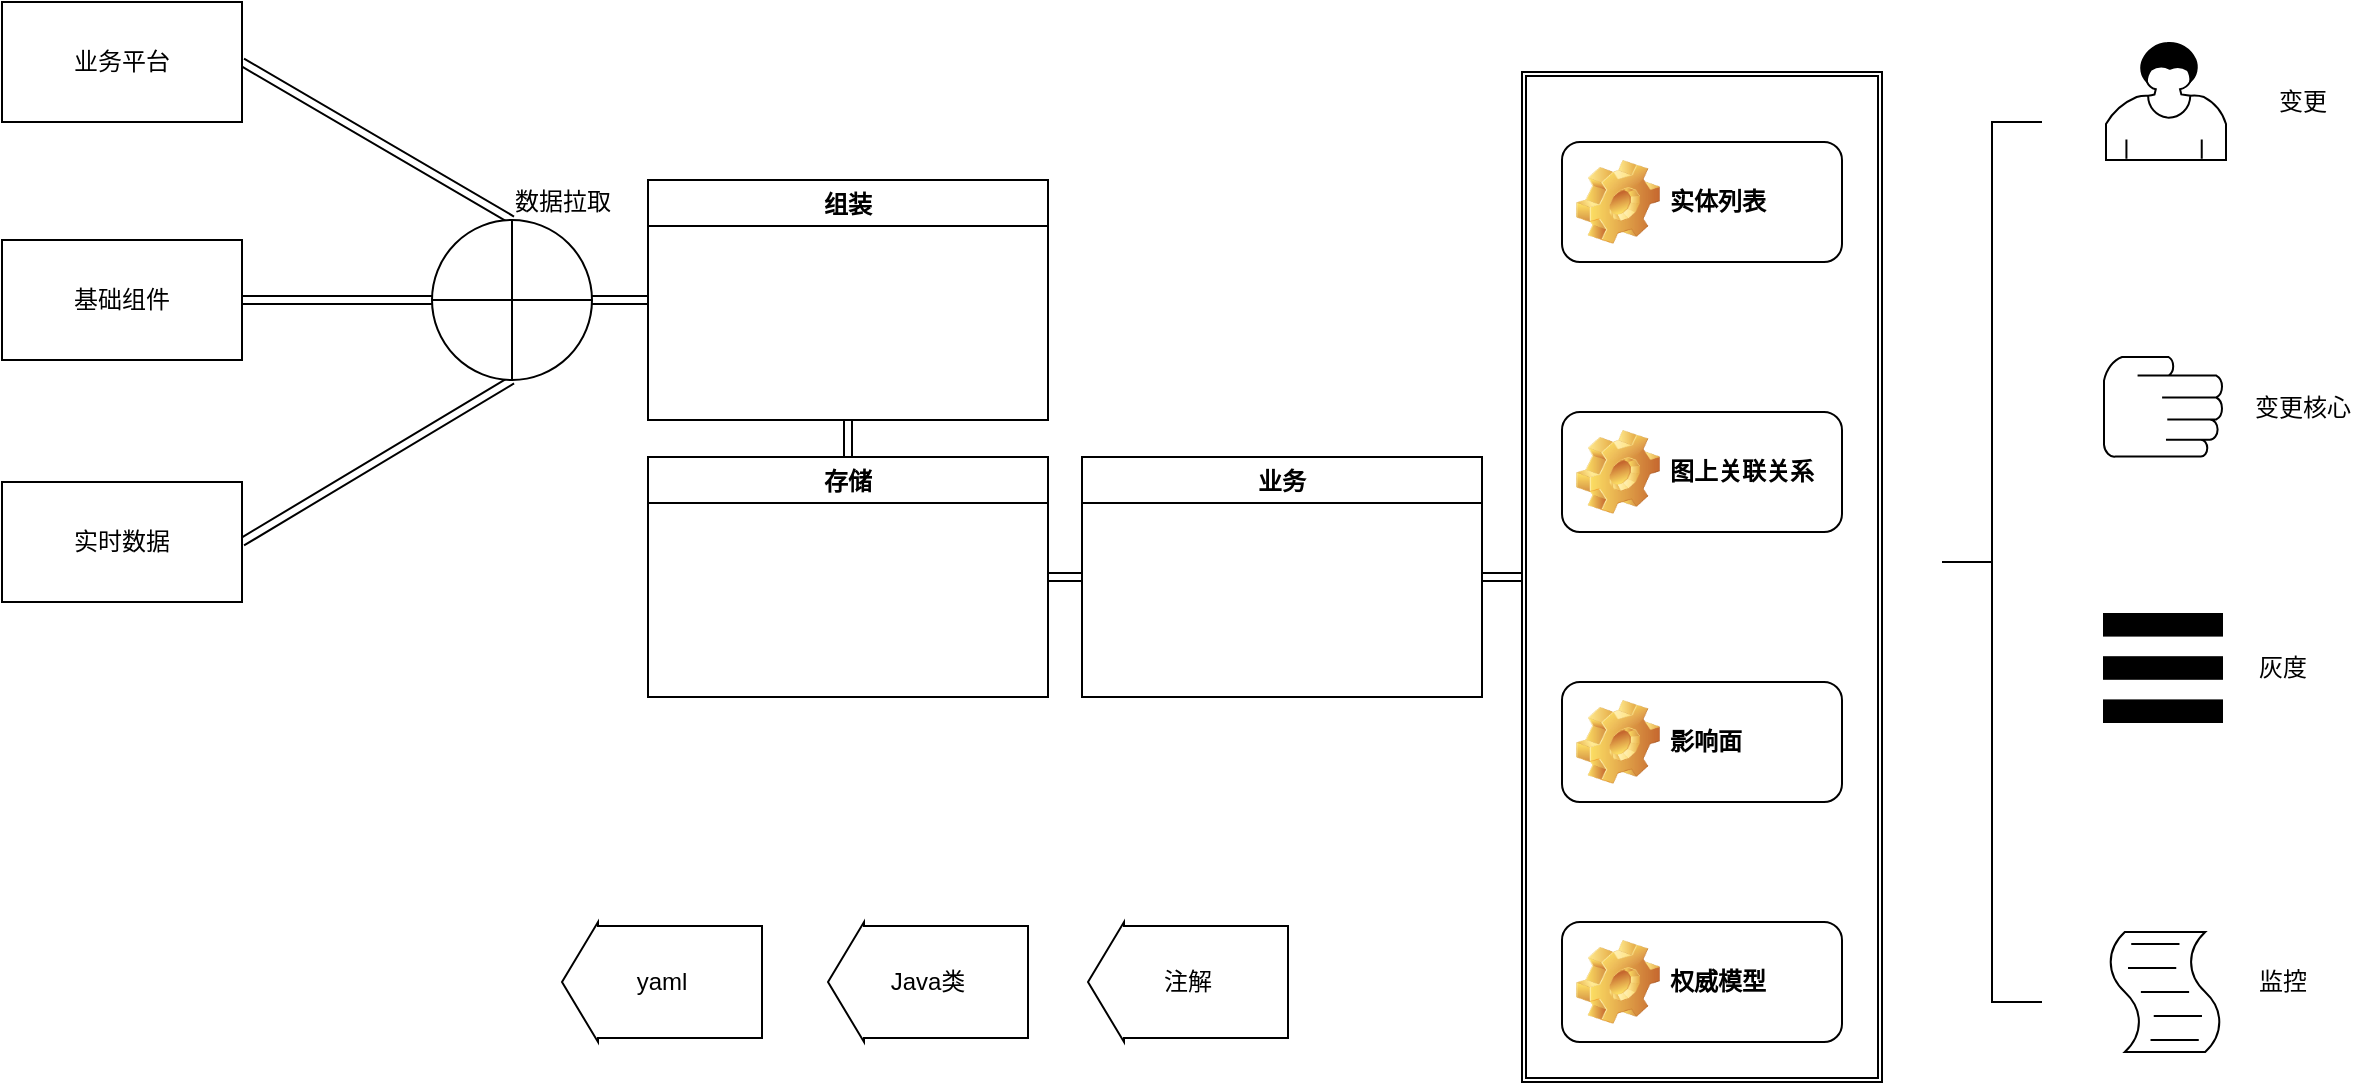 <mxfile version="12.7.9" type="github">
  <diagram id="geGyV9CUGruVcSVJQ4Tn" name="Page-1">
    <mxGraphModel dx="1326" dy="740" grid="1" gridSize="10" guides="1" tooltips="1" connect="1" arrows="1" fold="1" page="1" pageScale="1" pageWidth="827" pageHeight="1169" math="0" shadow="0">
      <root>
        <mxCell id="0" />
        <mxCell id="1" parent="0" />
        <mxCell id="uUqzo-tKIlISHVn7fkZO-26" value="" style="shape=ext;double=1;rounded=0;whiteSpace=wrap;html=1;" vertex="1" parent="1">
          <mxGeometry x="950" y="255" width="180" height="505" as="geometry" />
        </mxCell>
        <mxCell id="uUqzo-tKIlISHVn7fkZO-33" style="edgeStyle=none;shape=link;rounded=0;orthogonalLoop=1;jettySize=auto;html=1;exitX=1;exitY=0.5;exitDx=0;exitDy=0;entryX=0.5;entryY=0;entryDx=0;entryDy=0;" edge="1" parent="1" source="LcKjTb1axMx3lXvR7wpQ-1" target="LcKjTb1axMx3lXvR7wpQ-4">
          <mxGeometry relative="1" as="geometry" />
        </mxCell>
        <mxCell id="LcKjTb1axMx3lXvR7wpQ-1" value="业务平台" style="rounded=0;whiteSpace=wrap;html=1;" parent="1" vertex="1">
          <mxGeometry x="190" y="220" width="120" height="60" as="geometry" />
        </mxCell>
        <mxCell id="uUqzo-tKIlISHVn7fkZO-17" style="edgeStyle=none;shape=link;rounded=0;orthogonalLoop=1;jettySize=auto;html=1;exitX=1;exitY=0.5;exitDx=0;exitDy=0;entryX=0;entryY=0.5;entryDx=0;entryDy=0;" edge="1" parent="1" source="LcKjTb1axMx3lXvR7wpQ-2" target="LcKjTb1axMx3lXvR7wpQ-4">
          <mxGeometry relative="1" as="geometry" />
        </mxCell>
        <mxCell id="LcKjTb1axMx3lXvR7wpQ-2" value="基础组件" style="rounded=0;whiteSpace=wrap;html=1;" parent="1" vertex="1">
          <mxGeometry x="190" y="339" width="120" height="60" as="geometry" />
        </mxCell>
        <mxCell id="uUqzo-tKIlISHVn7fkZO-18" style="edgeStyle=none;shape=link;rounded=0;orthogonalLoop=1;jettySize=auto;html=1;exitX=1;exitY=0.5;exitDx=0;exitDy=0;entryX=0.5;entryY=1;entryDx=0;entryDy=0;" edge="1" parent="1" source="LcKjTb1axMx3lXvR7wpQ-3" target="LcKjTb1axMx3lXvR7wpQ-4">
          <mxGeometry relative="1" as="geometry" />
        </mxCell>
        <mxCell id="LcKjTb1axMx3lXvR7wpQ-3" value="实时数据" style="rounded=0;whiteSpace=wrap;html=1;" parent="1" vertex="1">
          <mxGeometry x="190" y="460" width="120" height="60" as="geometry" />
        </mxCell>
        <mxCell id="uUqzo-tKIlISHVn7fkZO-32" style="edgeStyle=none;shape=link;rounded=0;orthogonalLoop=1;jettySize=auto;html=1;exitX=1;exitY=0.5;exitDx=0;exitDy=0;entryX=0;entryY=0.5;entryDx=0;entryDy=0;" edge="1" parent="1" source="LcKjTb1axMx3lXvR7wpQ-4" target="LcKjTb1axMx3lXvR7wpQ-6">
          <mxGeometry relative="1" as="geometry" />
        </mxCell>
        <mxCell id="LcKjTb1axMx3lXvR7wpQ-4" value="" style="shape=orEllipse;perimeter=ellipsePerimeter;whiteSpace=wrap;html=1;backgroundOutline=1;" parent="1" vertex="1">
          <mxGeometry x="405" y="329" width="80" height="80" as="geometry" />
        </mxCell>
        <mxCell id="uUqzo-tKIlISHVn7fkZO-20" style="edgeStyle=none;shape=link;rounded=0;orthogonalLoop=1;jettySize=auto;html=1;exitX=0.5;exitY=1;exitDx=0;exitDy=0;entryX=0.5;entryY=0;entryDx=0;entryDy=0;" edge="1" parent="1" source="LcKjTb1axMx3lXvR7wpQ-6" target="LcKjTb1axMx3lXvR7wpQ-8">
          <mxGeometry relative="1" as="geometry" />
        </mxCell>
        <mxCell id="LcKjTb1axMx3lXvR7wpQ-6" value="组装" style="swimlane;" parent="1" vertex="1">
          <mxGeometry x="513" y="309" width="200" height="120" as="geometry" />
        </mxCell>
        <mxCell id="uUqzo-tKIlISHVn7fkZO-31" style="edgeStyle=none;shape=link;rounded=0;orthogonalLoop=1;jettySize=auto;html=1;exitX=1;exitY=0.5;exitDx=0;exitDy=0;entryX=0;entryY=0.5;entryDx=0;entryDy=0;" edge="1" parent="1" source="LcKjTb1axMx3lXvR7wpQ-8" target="LcKjTb1axMx3lXvR7wpQ-9">
          <mxGeometry relative="1" as="geometry" />
        </mxCell>
        <mxCell id="LcKjTb1axMx3lXvR7wpQ-8" value="存储" style="swimlane;" parent="1" vertex="1">
          <mxGeometry x="513" y="447.5" width="200" height="120" as="geometry" />
        </mxCell>
        <mxCell id="uUqzo-tKIlISHVn7fkZO-22" style="edgeStyle=none;shape=link;rounded=0;orthogonalLoop=1;jettySize=auto;html=1;exitX=1;exitY=0.5;exitDx=0;exitDy=0;entryX=0;entryY=0.5;entryDx=0;entryDy=0;" edge="1" parent="1" source="LcKjTb1axMx3lXvR7wpQ-9" target="uUqzo-tKIlISHVn7fkZO-26">
          <mxGeometry relative="1" as="geometry" />
        </mxCell>
        <mxCell id="LcKjTb1axMx3lXvR7wpQ-9" value="业务" style="swimlane;" parent="1" vertex="1">
          <mxGeometry x="730" y="447.5" width="200" height="120" as="geometry" />
        </mxCell>
        <mxCell id="LcKjTb1axMx3lXvR7wpQ-10" value="图上关联关系" style="label;whiteSpace=wrap;html=1;image=img/clipart/Gear_128x128.png" parent="1" vertex="1">
          <mxGeometry x="970" y="425" width="140" height="60" as="geometry" />
        </mxCell>
        <mxCell id="LcKjTb1axMx3lXvR7wpQ-11" value="影响面" style="label;whiteSpace=wrap;html=1;image=img/clipart/Gear_128x128.png" parent="1" vertex="1">
          <mxGeometry x="970" y="560" width="140" height="60" as="geometry" />
        </mxCell>
        <mxCell id="LcKjTb1axMx3lXvR7wpQ-13" value="实体列表" style="label;whiteSpace=wrap;html=1;image=img/clipart/Gear_128x128.png" parent="1" vertex="1">
          <mxGeometry x="970" y="290" width="140" height="60" as="geometry" />
        </mxCell>
        <mxCell id="uUqzo-tKIlISHVn7fkZO-1" value="yaml" style="shape=singleArrow;direction=west;whiteSpace=wrap;html=1;arrowWidth=0.933;arrowSize=0.18;" vertex="1" parent="1">
          <mxGeometry x="470" y="680" width="100" height="60" as="geometry" />
        </mxCell>
        <mxCell id="uUqzo-tKIlISHVn7fkZO-2" value="Java类" style="shape=singleArrow;direction=west;whiteSpace=wrap;html=1;arrowWidth=0.933;arrowSize=0.18;" vertex="1" parent="1">
          <mxGeometry x="603" y="680" width="100" height="60" as="geometry" />
        </mxCell>
        <mxCell id="uUqzo-tKIlISHVn7fkZO-3" value="注解" style="shape=singleArrow;direction=west;whiteSpace=wrap;html=1;arrowWidth=0.933;arrowSize=0.18;" vertex="1" parent="1">
          <mxGeometry x="733" y="680" width="100" height="60" as="geometry" />
        </mxCell>
        <mxCell id="uUqzo-tKIlISHVn7fkZO-5" value="" style="shape=mxgraph.bpmn.user_task;html=1;outlineConnect=0;" vertex="1" parent="1">
          <mxGeometry x="1242" y="240" width="60" height="59" as="geometry" />
        </mxCell>
        <mxCell id="uUqzo-tKIlISHVn7fkZO-7" value="" style="shape=mxgraph.bpmn.manual_task;html=1;outlineConnect=0;" vertex="1" parent="1">
          <mxGeometry x="1241" y="397.5" width="59" height="50" as="geometry" />
        </mxCell>
        <mxCell id="uUqzo-tKIlISHVn7fkZO-8" value="" style="shape=parallelMarker;direction=south;html=1;outlineConnect=0;" vertex="1" parent="1">
          <mxGeometry x="1241" y="526" width="59" height="54" as="geometry" />
        </mxCell>
        <mxCell id="uUqzo-tKIlISHVn7fkZO-9" value="" style="shape=mxgraph.bpmn.script_task;html=1;outlineConnect=0;" vertex="1" parent="1">
          <mxGeometry x="1242" y="685" width="59" height="60" as="geometry" />
        </mxCell>
        <mxCell id="uUqzo-tKIlISHVn7fkZO-10" value="变更" style="text;html=1;align=center;verticalAlign=middle;resizable=0;points=[];autosize=1;" vertex="1" parent="1">
          <mxGeometry x="1320" y="260" width="40" height="20" as="geometry" />
        </mxCell>
        <mxCell id="uUqzo-tKIlISHVn7fkZO-11" value="变更核心" style="text;html=1;align=center;verticalAlign=middle;resizable=0;points=[];autosize=1;" vertex="1" parent="1">
          <mxGeometry x="1310" y="412.5" width="60" height="20" as="geometry" />
        </mxCell>
        <mxCell id="uUqzo-tKIlISHVn7fkZO-12" value="灰度" style="text;html=1;align=center;verticalAlign=middle;resizable=0;points=[];autosize=1;" vertex="1" parent="1">
          <mxGeometry x="1310" y="543" width="40" height="20" as="geometry" />
        </mxCell>
        <mxCell id="uUqzo-tKIlISHVn7fkZO-13" value="监控" style="text;html=1;align=center;verticalAlign=middle;resizable=0;points=[];autosize=1;" vertex="1" parent="1">
          <mxGeometry x="1310" y="700" width="40" height="20" as="geometry" />
        </mxCell>
        <mxCell id="uUqzo-tKIlISHVn7fkZO-14" value="数据拉取" style="text;html=1;align=center;verticalAlign=middle;resizable=0;points=[];autosize=1;" vertex="1" parent="1">
          <mxGeometry x="440" y="310" width="60" height="20" as="geometry" />
        </mxCell>
        <mxCell id="uUqzo-tKIlISHVn7fkZO-30" value="权威模型" style="label;whiteSpace=wrap;html=1;image=img/clipart/Gear_128x128.png" vertex="1" parent="1">
          <mxGeometry x="970" y="680" width="140" height="60" as="geometry" />
        </mxCell>
        <mxCell id="uUqzo-tKIlISHVn7fkZO-35" value="" style="html=1;shape=mxgraph.flowchart.annotation_2;align=left;labelPosition=right;" vertex="1" parent="1">
          <mxGeometry x="1160" y="280" width="50" height="440" as="geometry" />
        </mxCell>
      </root>
    </mxGraphModel>
  </diagram>
</mxfile>
